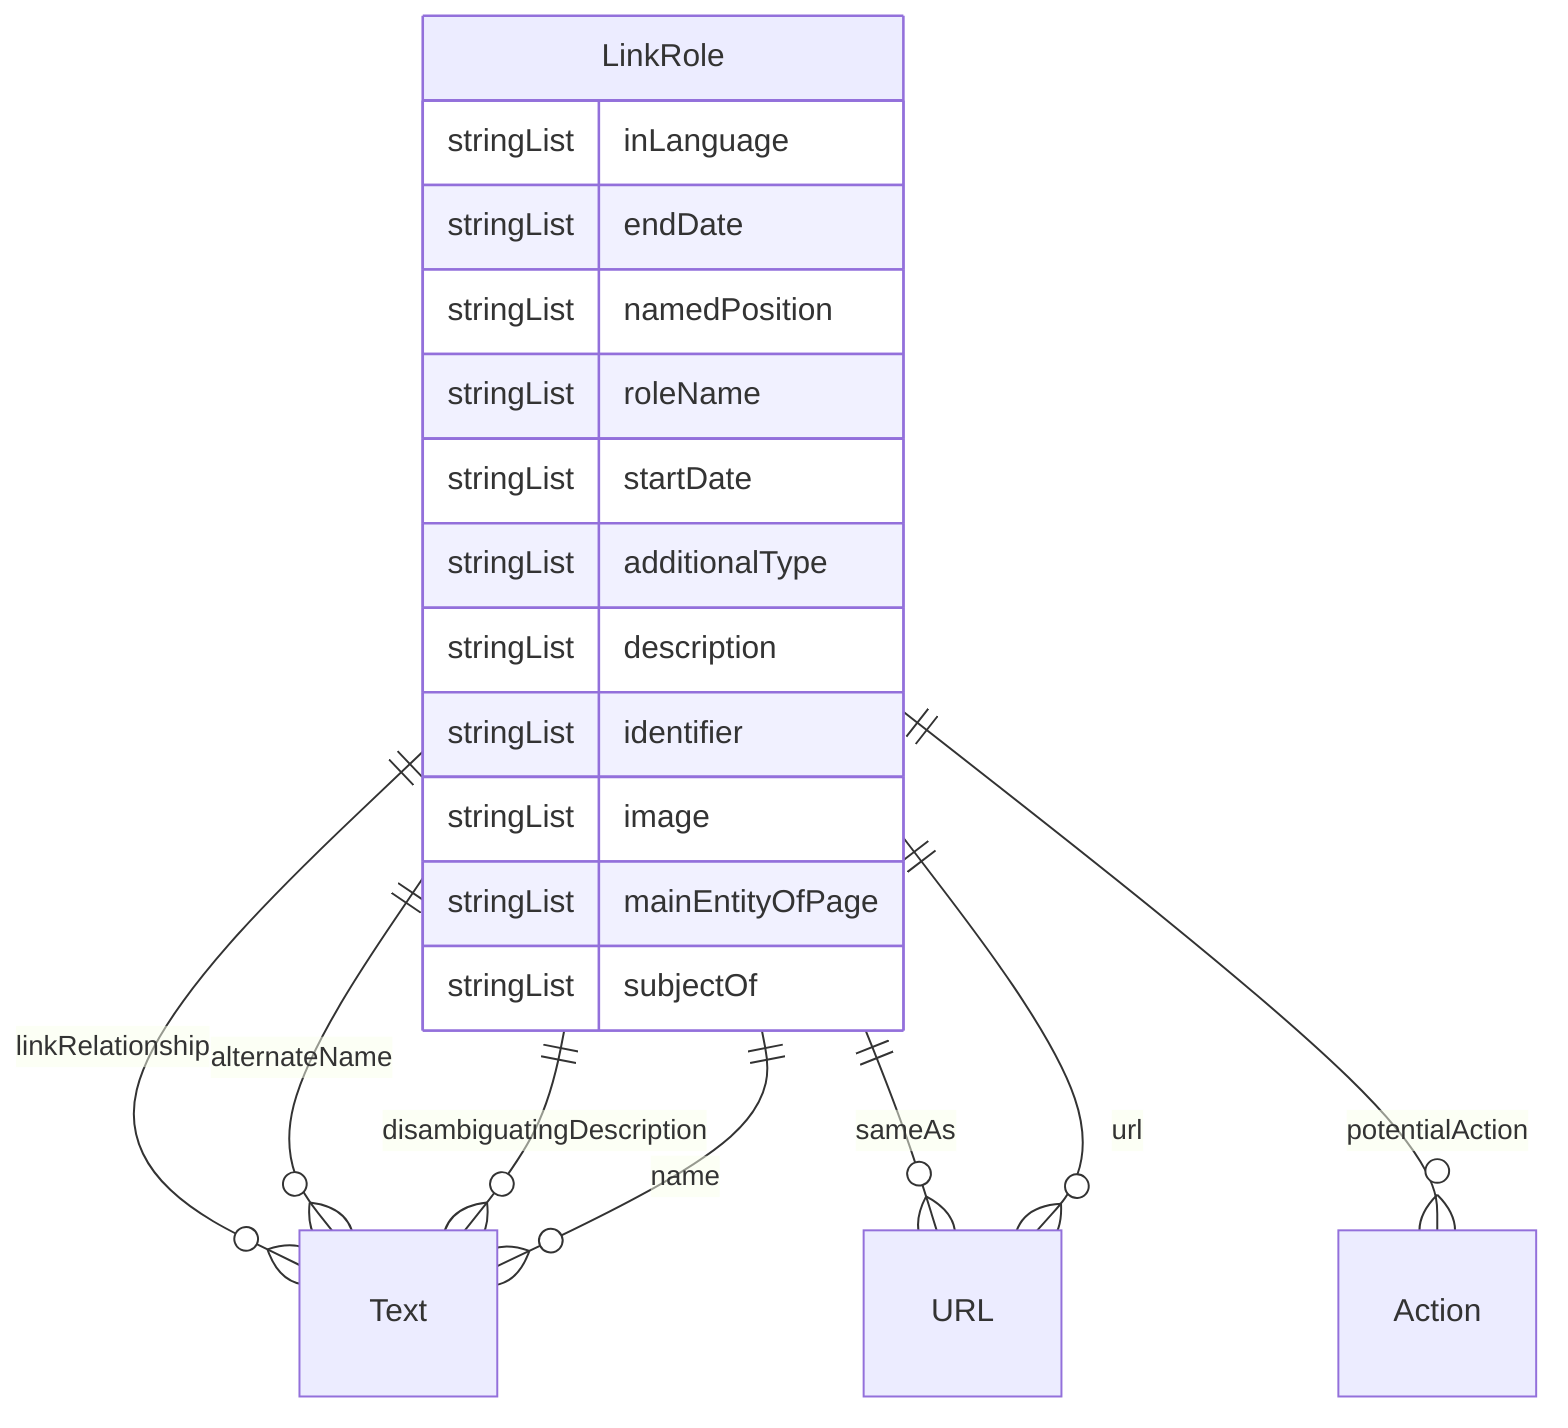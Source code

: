 erDiagram
LinkRole {
    stringList inLanguage  
    stringList endDate  
    stringList namedPosition  
    stringList roleName  
    stringList startDate  
    stringList additionalType  
    stringList description  
    stringList identifier  
    stringList image  
    stringList mainEntityOfPage  
    stringList subjectOf  
}

LinkRole ||--}o Text : "linkRelationship"
LinkRole ||--}o Text : "alternateName"
LinkRole ||--}o Text : "disambiguatingDescription"
LinkRole ||--}o Text : "name"
LinkRole ||--}o URL : "sameAs"
LinkRole ||--}o Action : "potentialAction"
LinkRole ||--}o URL : "url"